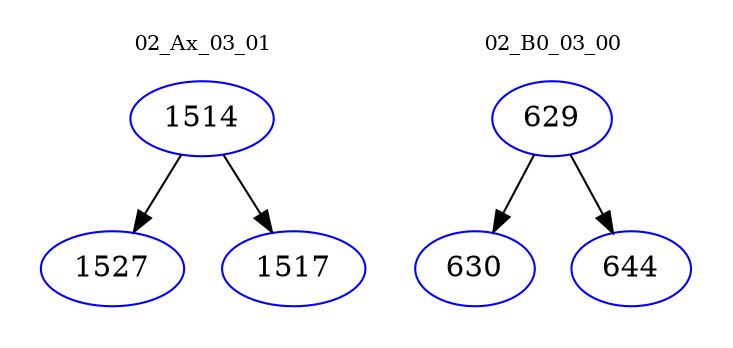 digraph{
subgraph cluster_0 {
color = white
label = "02_Ax_03_01";
fontsize=10;
T0_1514 [label="1514", color="blue"]
T0_1514 -> T0_1527 [color="black"]
T0_1527 [label="1527", color="blue"]
T0_1514 -> T0_1517 [color="black"]
T0_1517 [label="1517", color="blue"]
}
subgraph cluster_1 {
color = white
label = "02_B0_03_00";
fontsize=10;
T1_629 [label="629", color="blue"]
T1_629 -> T1_630 [color="black"]
T1_630 [label="630", color="blue"]
T1_629 -> T1_644 [color="black"]
T1_644 [label="644", color="blue"]
}
}
